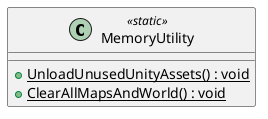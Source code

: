 @startuml
class MemoryUtility <<static>> {
    + {static} UnloadUnusedUnityAssets() : void
    + {static} ClearAllMapsAndWorld() : void
}
@enduml
